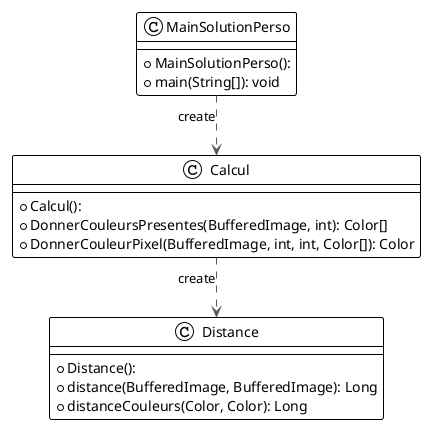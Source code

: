 @startuml

!theme plain
top to bottom direction
skinparam linetype ortho

class Calcul {
  + Calcul():
  + DonnerCouleursPresentes(BufferedImage, int): Color[]
  + DonnerCouleurPixel(BufferedImage, int, int, Color[]): Color
}
class Distance {
  + Distance():
  + distance(BufferedImage, BufferedImage): Long
  + distanceCouleurs(Color, Color): Long
}
class MainSolutionPerso {
  + MainSolutionPerso():
  + main(String[]): void
}

Calcul             -[#595959,dashed]->  Distance          : "«create»"
MainSolutionPerso  -[#595959,dashed]->  Calcul            : "«create»"
@enduml
